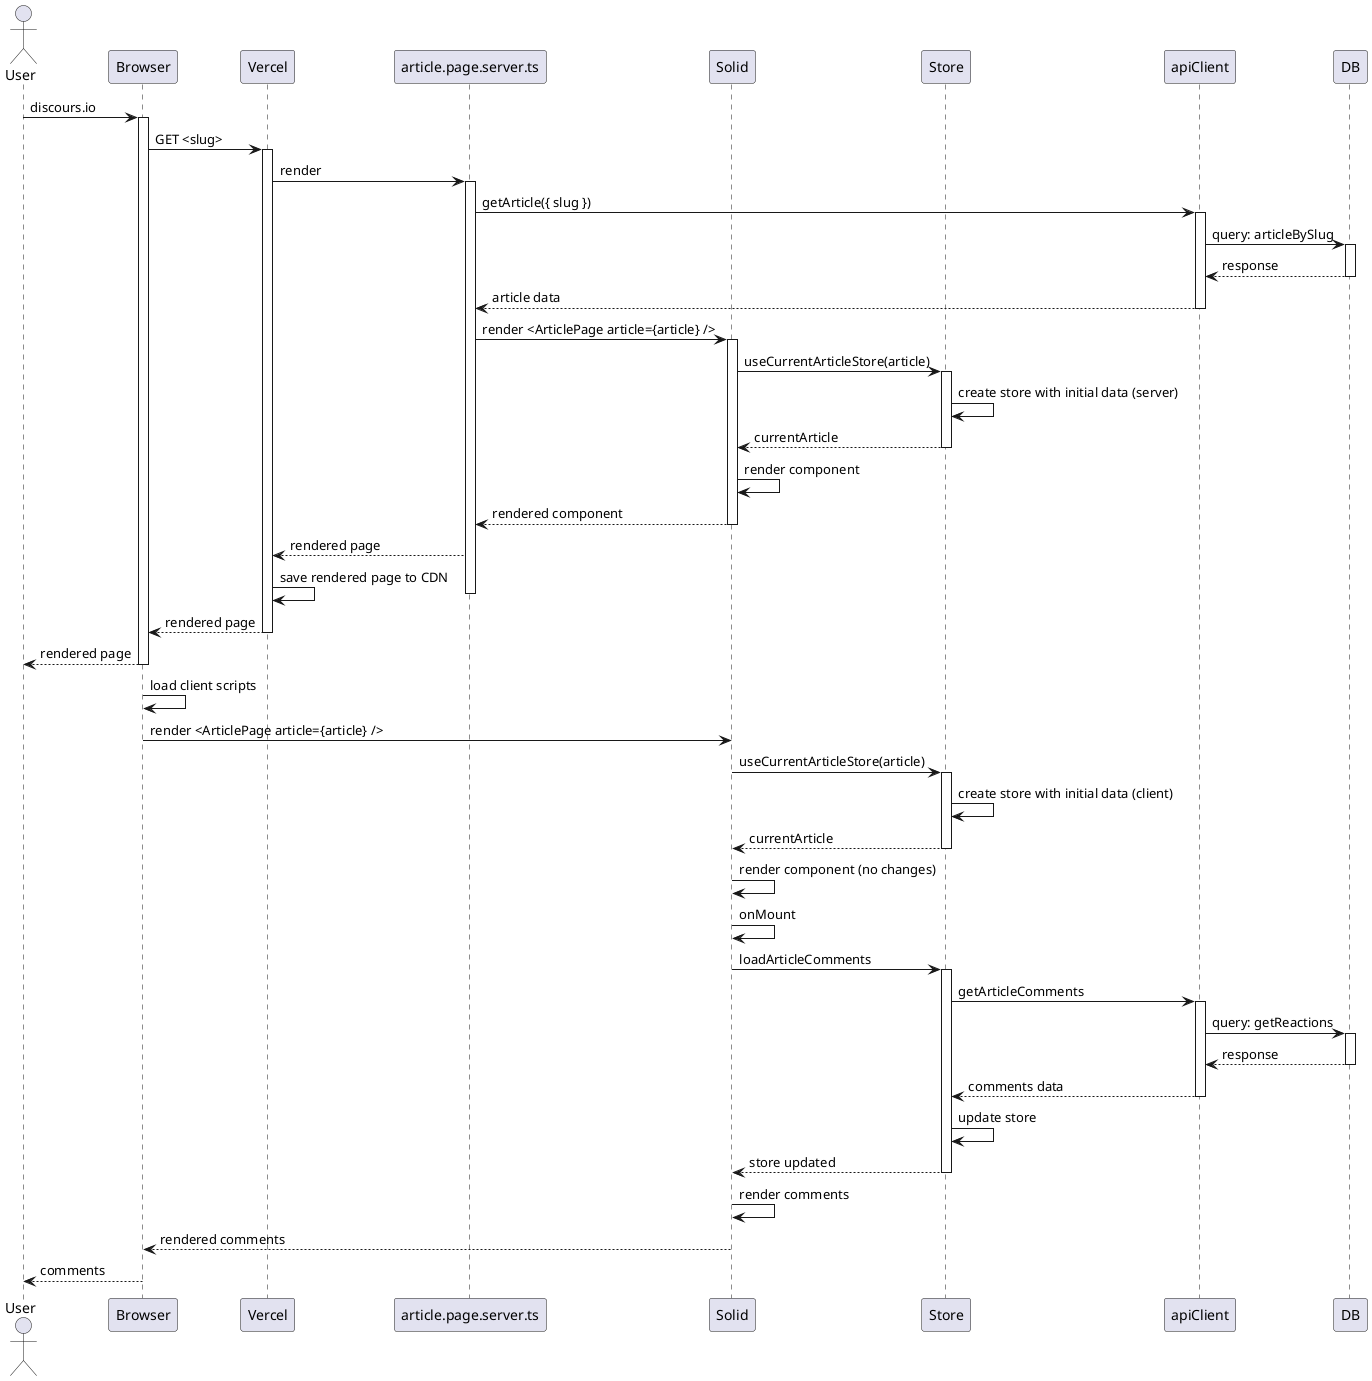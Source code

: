 @startuml
actor User
participant Browser
participant Vercel
participant article.page.server.ts
participant Solid
participant Store

User -> Browser: discours.io
activate Browser
Browser -> Vercel: GET <slug>
activate Vercel
Vercel -> article.page.server.ts: render
activate article.page.server.ts
article.page.server.ts -> apiClient: getArticle({ slug })
activate apiClient
apiClient -> DB: query: articleBySlug
activate DB
DB --> apiClient: response
deactivate DB
apiClient --> article.page.server.ts: article data
deactivate apiClient
article.page.server.ts -> Solid: render <ArticlePage article={article} />
activate Solid
Solid -> Store: useCurrentArticleStore(article)
activate Store
Store -> Store: create store with initial data (server)
Store --> Solid: currentArticle
deactivate Store
Solid -> Solid: render component
Solid --> article.page.server.ts: rendered component
deactivate Solid
article.page.server.ts --> Vercel: rendered page
Vercel -> Vercel: save rendered page to CDN
deactivate article.page.server.ts
Vercel --> Browser: rendered page
deactivate Vercel
Browser --> User: rendered page
deactivate Browser
Browser -> Browser: load client scripts
Browser -> Solid: render <ArticlePage article={article} />
Solid -> Store: useCurrentArticleStore(article)
activate Store
Store -> Store: create store with initial data (client)
Store --> Solid: currentArticle
deactivate Store
Solid -> Solid: render component (no changes)
Solid -> Solid: onMount
Solid -> Store: loadArticleComments
activate Store
Store -> apiClient: getArticleComments
activate apiClient
apiClient -> DB: query: getReactions
activate DB
DB --> apiClient: response
deactivate DB
apiClient --> Store: comments data
deactivate apiClient
Store -> Store: update store
Store --> Solid: store updated
deactivate Store
Solid -> Solid: render comments
Solid --> Browser: rendered comments
Browser --> User: comments
@enduml

